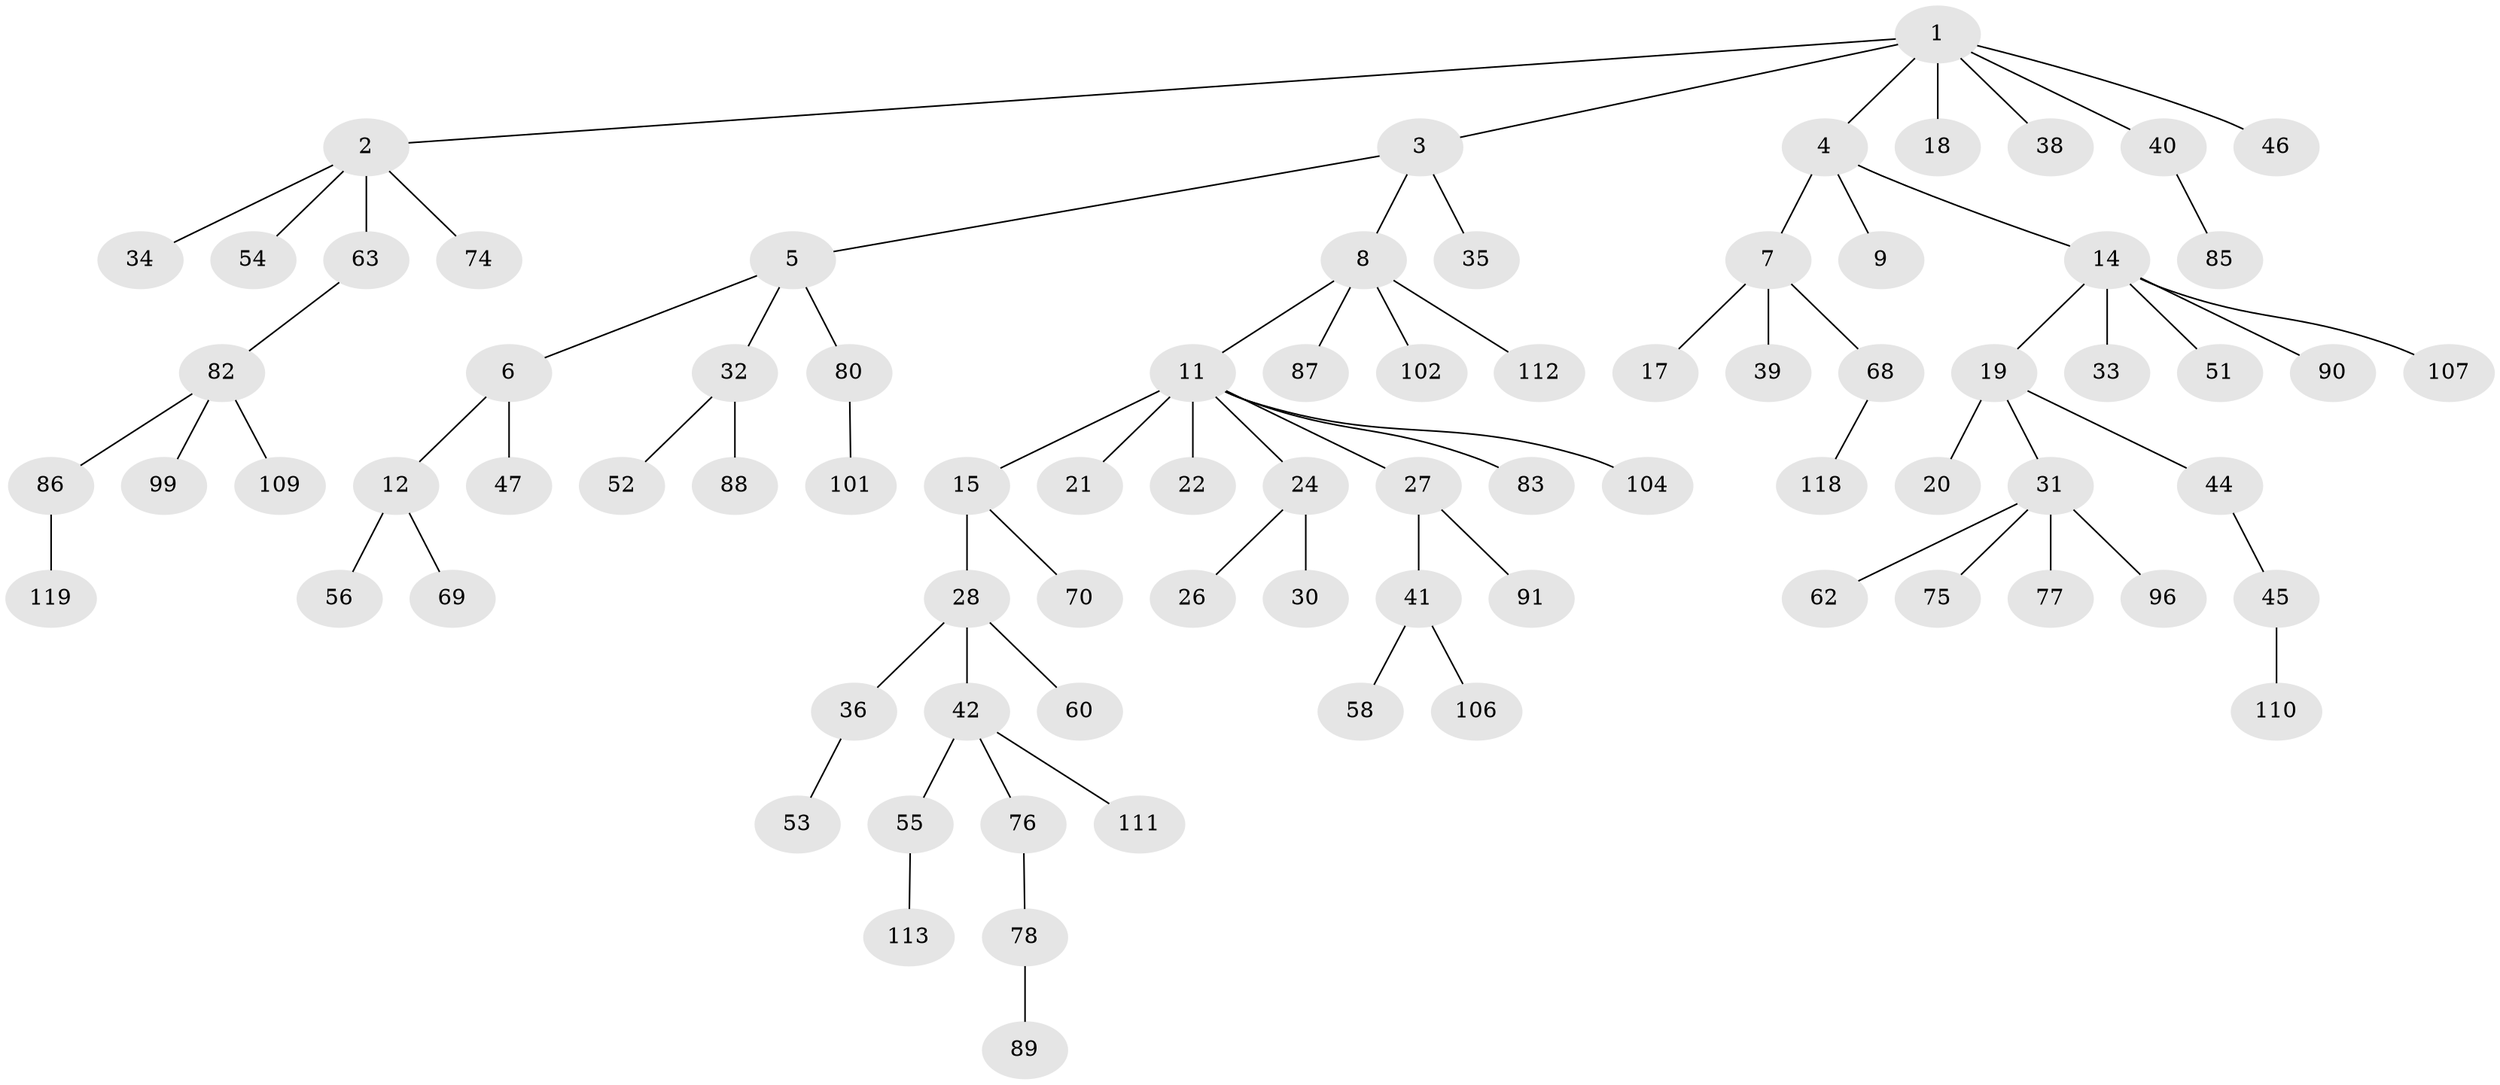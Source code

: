 // Generated by graph-tools (version 1.1) at 2025/24/03/03/25 07:24:08]
// undirected, 81 vertices, 80 edges
graph export_dot {
graph [start="1"]
  node [color=gray90,style=filled];
  1 [super="+120"];
  2 [super="+16"];
  3;
  4 [super="+92"];
  5 [super="+64"];
  6;
  7 [super="+10"];
  8 [super="+37"];
  9;
  11 [super="+13"];
  12 [super="+48"];
  14 [super="+23"];
  15 [super="+25"];
  17;
  18;
  19 [super="+59"];
  20;
  21;
  22;
  24 [super="+71"];
  26 [super="+57"];
  27 [super="+79"];
  28 [super="+29"];
  30;
  31 [super="+43"];
  32;
  33 [super="+61"];
  34;
  35 [super="+117"];
  36 [super="+65"];
  38;
  39;
  40;
  41 [super="+50"];
  42 [super="+49"];
  44 [super="+84"];
  45 [super="+67"];
  46 [super="+81"];
  47 [super="+66"];
  51;
  52;
  53 [super="+73"];
  54;
  55 [super="+72"];
  56 [super="+95"];
  58;
  60;
  62;
  63 [super="+97"];
  68 [super="+103"];
  69 [super="+98"];
  70 [super="+116"];
  74 [super="+114"];
  75;
  76 [super="+115"];
  77;
  78;
  80 [super="+108"];
  82 [super="+93"];
  83;
  85 [super="+100"];
  86 [super="+94"];
  87;
  88;
  89;
  90;
  91;
  96;
  99;
  101;
  102;
  104 [super="+105"];
  106;
  107;
  109;
  110;
  111;
  112;
  113;
  118;
  119;
  1 -- 2;
  1 -- 3;
  1 -- 4;
  1 -- 18;
  1 -- 38;
  1 -- 40;
  1 -- 46;
  2 -- 54;
  2 -- 63;
  2 -- 74;
  2 -- 34;
  3 -- 5;
  3 -- 8;
  3 -- 35;
  4 -- 7;
  4 -- 9;
  4 -- 14;
  5 -- 6;
  5 -- 32;
  5 -- 80;
  6 -- 12;
  6 -- 47;
  7 -- 39;
  7 -- 17;
  7 -- 68;
  8 -- 11;
  8 -- 87;
  8 -- 102;
  8 -- 112;
  11 -- 15;
  11 -- 22;
  11 -- 24;
  11 -- 83;
  11 -- 104;
  11 -- 27;
  11 -- 21;
  12 -- 69;
  12 -- 56;
  14 -- 19;
  14 -- 90;
  14 -- 107;
  14 -- 33;
  14 -- 51;
  15 -- 28;
  15 -- 70;
  19 -- 20;
  19 -- 31;
  19 -- 44;
  24 -- 26;
  24 -- 30;
  27 -- 41;
  27 -- 91;
  28 -- 42;
  28 -- 60;
  28 -- 36;
  31 -- 75;
  31 -- 96;
  31 -- 77;
  31 -- 62;
  32 -- 52;
  32 -- 88;
  36 -- 53;
  40 -- 85;
  41 -- 106;
  41 -- 58;
  42 -- 55;
  42 -- 76;
  42 -- 111;
  44 -- 45;
  45 -- 110;
  55 -- 113;
  63 -- 82;
  68 -- 118;
  76 -- 78;
  78 -- 89;
  80 -- 101;
  82 -- 86;
  82 -- 99;
  82 -- 109;
  86 -- 119;
}
